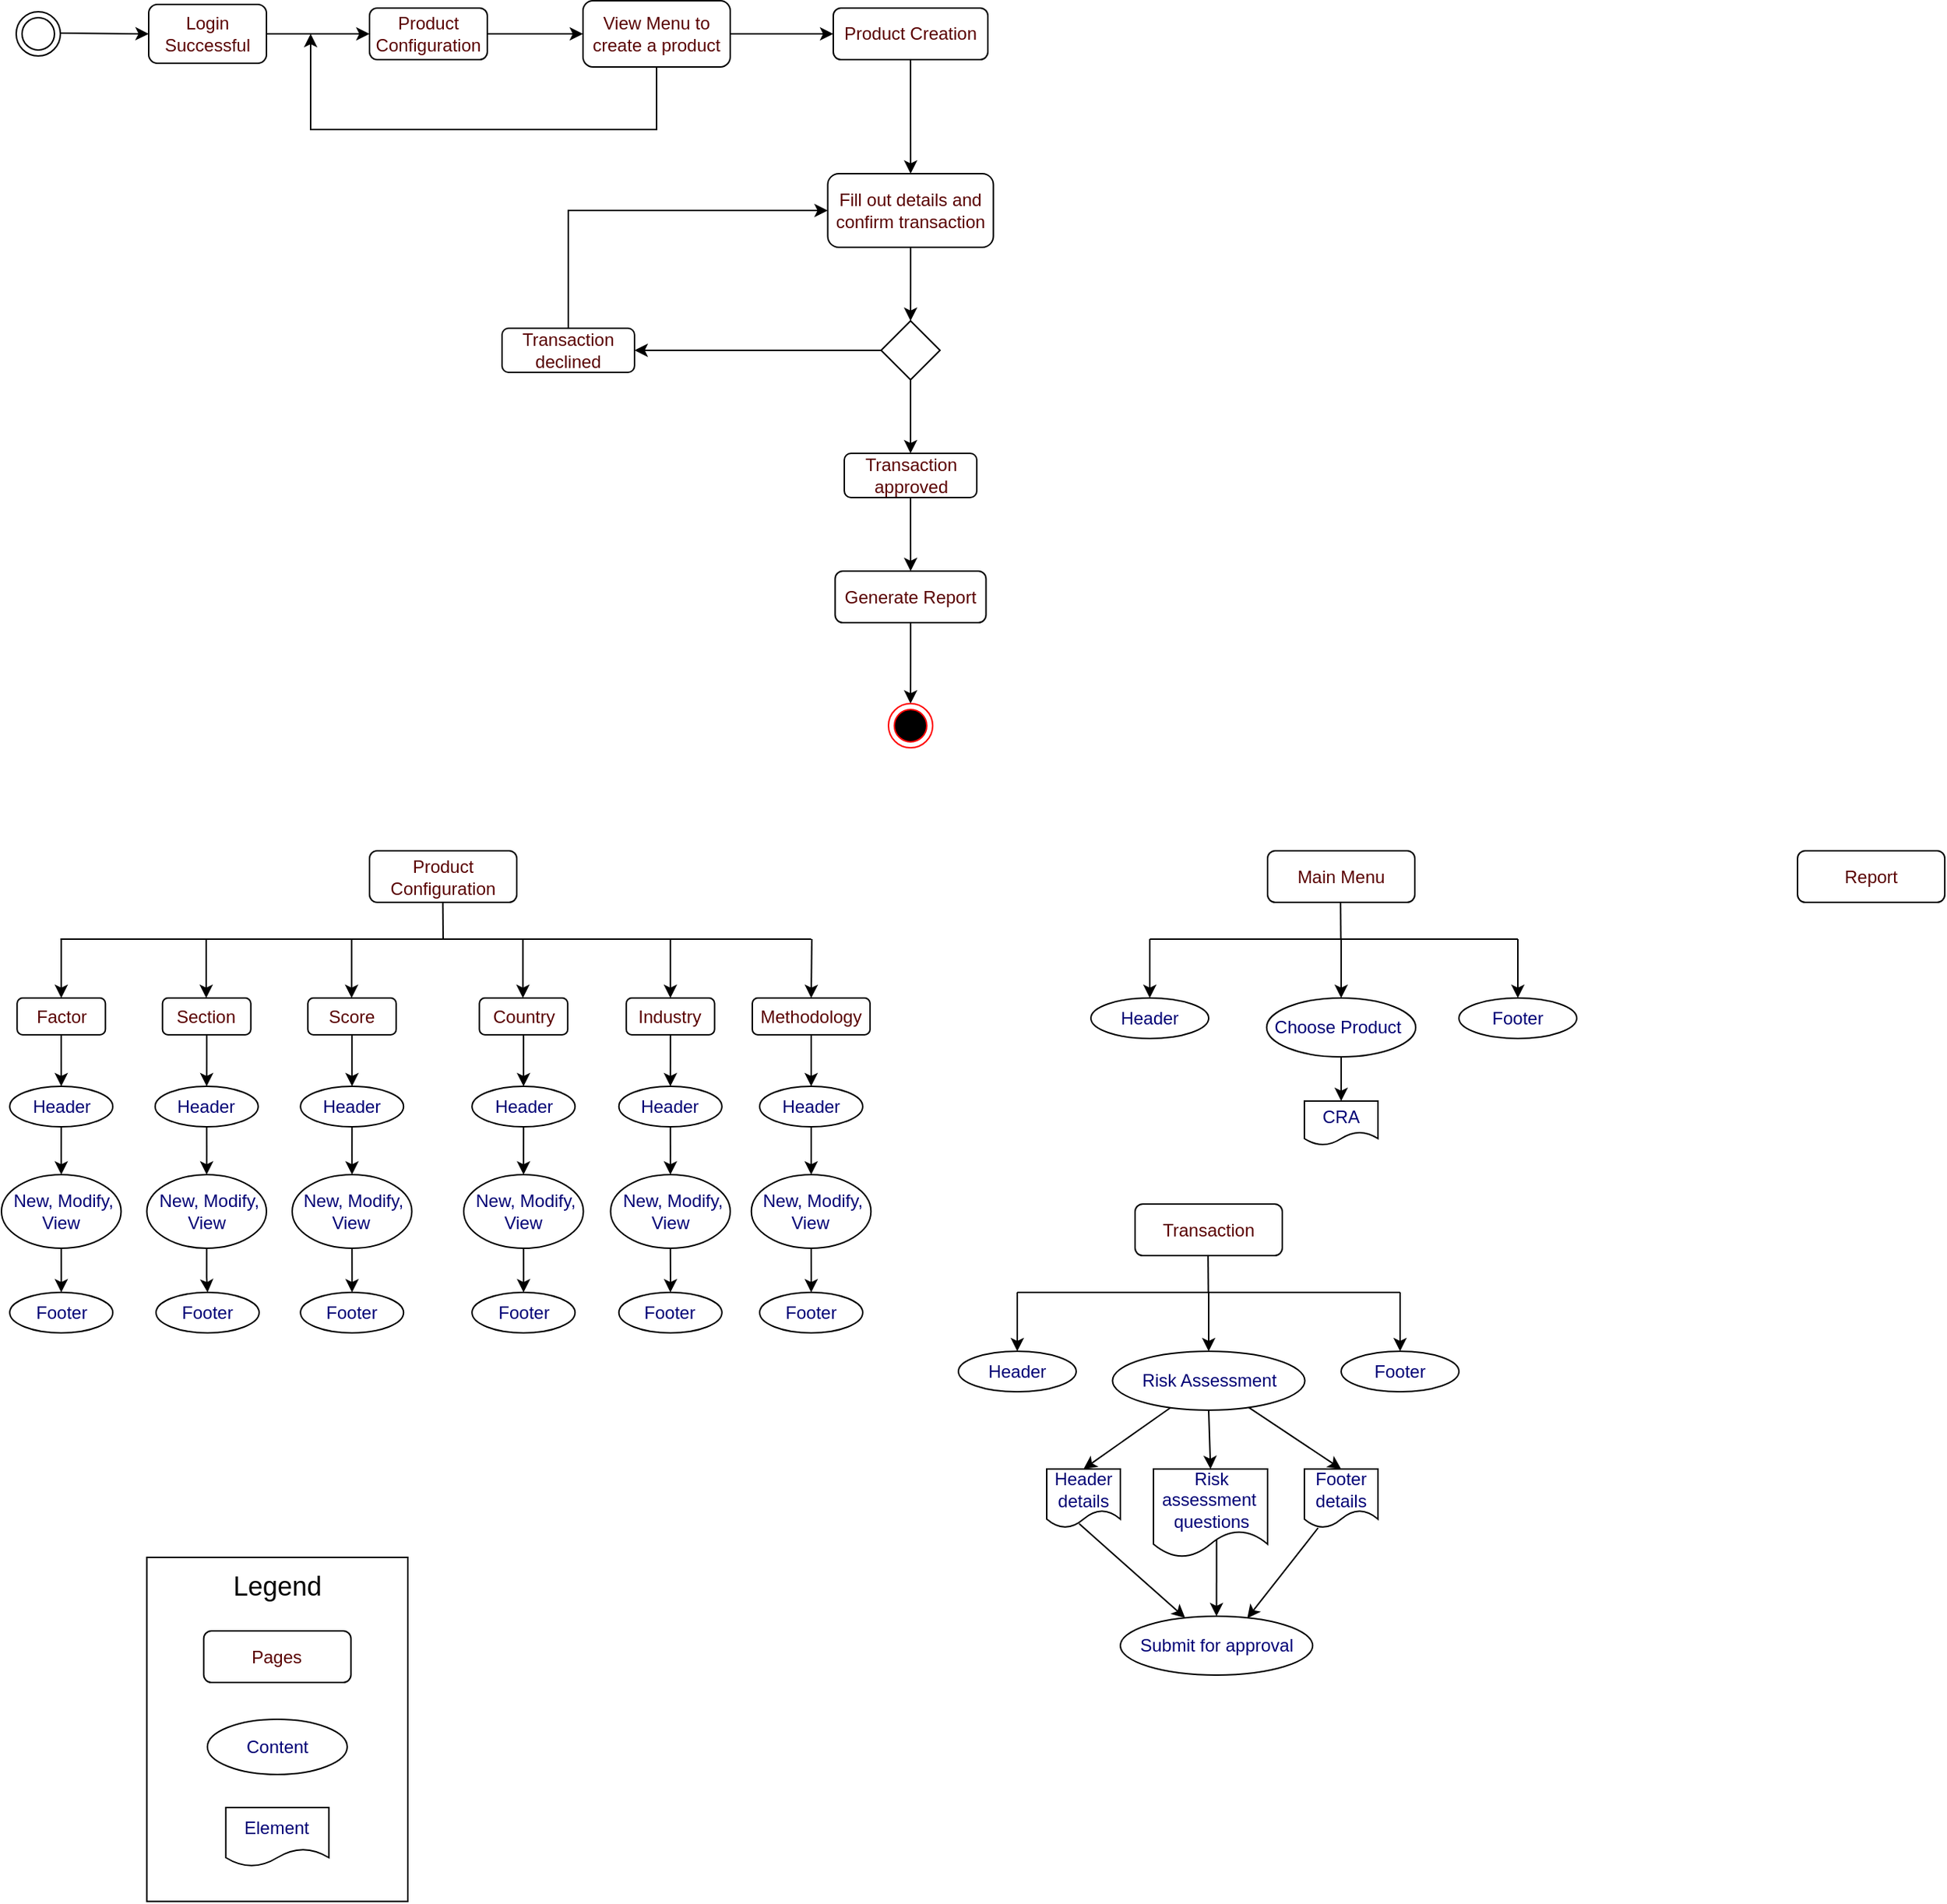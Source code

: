<mxfile version="15.5.1" type="github">
  <diagram id="kgpKYQtTHZ0yAKxKKP6v" name="Page-1">
    <mxGraphModel dx="1694" dy="877" grid="1" gridSize="10" guides="1" tooltips="1" connect="1" arrows="1" fold="1" page="1" pageScale="1" pageWidth="850" pageHeight="1100" math="0" shadow="0">
      <root>
        <mxCell id="0" />
        <mxCell id="1" parent="0" />
        <mxCell id="wNHDnmGiz50pbZIcv4VM-130" value="" style="whiteSpace=wrap;html=1;fontColor=#000075;strokeColor=#000000;" vertex="1" parent="1">
          <mxGeometry x="128.74" y="1130" width="177.26" height="233.75" as="geometry" />
        </mxCell>
        <mxCell id="wNHDnmGiz50pbZIcv4VM-3" value="" style="ellipse;shape=doubleEllipse;html=1;dashed=0;whitespace=wrap;aspect=fixed;" vertex="1" parent="1">
          <mxGeometry x="40" y="80" width="30" height="30" as="geometry" />
        </mxCell>
        <mxCell id="wNHDnmGiz50pbZIcv4VM-5" value="" style="endArrow=classic;html=1;rounded=0;" edge="1" parent="1">
          <mxGeometry width="50" height="50" relative="1" as="geometry">
            <mxPoint x="70" y="94.5" as="sourcePoint" />
            <mxPoint x="130" y="95" as="targetPoint" />
          </mxGeometry>
        </mxCell>
        <mxCell id="wNHDnmGiz50pbZIcv4VM-8" value="" style="edgeStyle=orthogonalEdgeStyle;rounded=0;orthogonalLoop=1;jettySize=auto;html=1;" edge="1" parent="1" source="wNHDnmGiz50pbZIcv4VM-6" target="wNHDnmGiz50pbZIcv4VM-7">
          <mxGeometry relative="1" as="geometry" />
        </mxCell>
        <mxCell id="wNHDnmGiz50pbZIcv4VM-6" value="&lt;font color=&quot;#590000&quot;&gt;Login Successful&lt;/font&gt;" style="rounded=1;whiteSpace=wrap;html=1;strokeColor=#000000;" vertex="1" parent="1">
          <mxGeometry x="130" y="75" width="80" height="40" as="geometry" />
        </mxCell>
        <mxCell id="wNHDnmGiz50pbZIcv4VM-10" value="" style="edgeStyle=orthogonalEdgeStyle;rounded=0;orthogonalLoop=1;jettySize=auto;html=1;" edge="1" parent="1" source="wNHDnmGiz50pbZIcv4VM-7" target="wNHDnmGiz50pbZIcv4VM-9">
          <mxGeometry relative="1" as="geometry" />
        </mxCell>
        <mxCell id="wNHDnmGiz50pbZIcv4VM-7" value="&lt;font color=&quot;#590000&quot;&gt;Product Configuration&lt;/font&gt;" style="whiteSpace=wrap;html=1;rounded=1;" vertex="1" parent="1">
          <mxGeometry x="280" y="77.5" width="80" height="35" as="geometry" />
        </mxCell>
        <mxCell id="wNHDnmGiz50pbZIcv4VM-11" style="edgeStyle=orthogonalEdgeStyle;rounded=0;orthogonalLoop=1;jettySize=auto;html=1;exitX=0.5;exitY=1;exitDx=0;exitDy=0;" edge="1" parent="1" source="wNHDnmGiz50pbZIcv4VM-9">
          <mxGeometry relative="1" as="geometry">
            <mxPoint x="240" y="95" as="targetPoint" />
            <Array as="points">
              <mxPoint x="475" y="160" />
              <mxPoint x="240" y="160" />
            </Array>
          </mxGeometry>
        </mxCell>
        <mxCell id="wNHDnmGiz50pbZIcv4VM-16" value="" style="edgeStyle=orthogonalEdgeStyle;rounded=0;orthogonalLoop=1;jettySize=auto;html=1;" edge="1" parent="1" source="wNHDnmGiz50pbZIcv4VM-9" target="wNHDnmGiz50pbZIcv4VM-15">
          <mxGeometry relative="1" as="geometry" />
        </mxCell>
        <mxCell id="wNHDnmGiz50pbZIcv4VM-9" value="&lt;font color=&quot;#590000&quot;&gt;View Menu to create a product&lt;/font&gt;" style="whiteSpace=wrap;html=1;rounded=1;" vertex="1" parent="1">
          <mxGeometry x="425" y="72.5" width="100" height="45" as="geometry" />
        </mxCell>
        <mxCell id="wNHDnmGiz50pbZIcv4VM-18" value="" style="edgeStyle=orthogonalEdgeStyle;rounded=0;orthogonalLoop=1;jettySize=auto;html=1;" edge="1" parent="1" source="wNHDnmGiz50pbZIcv4VM-15" target="wNHDnmGiz50pbZIcv4VM-17">
          <mxGeometry relative="1" as="geometry" />
        </mxCell>
        <mxCell id="wNHDnmGiz50pbZIcv4VM-15" value="&lt;font color=&quot;#590000&quot;&gt;Product Creation&lt;/font&gt;" style="whiteSpace=wrap;html=1;rounded=1;" vertex="1" parent="1">
          <mxGeometry x="595" y="77.5" width="105" height="35" as="geometry" />
        </mxCell>
        <mxCell id="wNHDnmGiz50pbZIcv4VM-20" style="edgeStyle=orthogonalEdgeStyle;rounded=0;orthogonalLoop=1;jettySize=auto;html=1;entryX=0.5;entryY=0;entryDx=0;entryDy=0;" edge="1" parent="1" source="wNHDnmGiz50pbZIcv4VM-17" target="wNHDnmGiz50pbZIcv4VM-19">
          <mxGeometry relative="1" as="geometry" />
        </mxCell>
        <mxCell id="wNHDnmGiz50pbZIcv4VM-17" value="&lt;font color=&quot;#590000&quot;&gt;Fill out details and confirm transaction&lt;/font&gt;" style="whiteSpace=wrap;html=1;rounded=1;" vertex="1" parent="1">
          <mxGeometry x="591.25" y="190" width="112.5" height="50" as="geometry" />
        </mxCell>
        <mxCell id="wNHDnmGiz50pbZIcv4VM-23" style="edgeStyle=orthogonalEdgeStyle;rounded=0;orthogonalLoop=1;jettySize=auto;html=1;entryX=1;entryY=0.5;entryDx=0;entryDy=0;" edge="1" parent="1" source="wNHDnmGiz50pbZIcv4VM-19" target="wNHDnmGiz50pbZIcv4VM-21">
          <mxGeometry relative="1" as="geometry" />
        </mxCell>
        <mxCell id="wNHDnmGiz50pbZIcv4VM-25" style="edgeStyle=orthogonalEdgeStyle;rounded=0;orthogonalLoop=1;jettySize=auto;html=1;entryX=0.5;entryY=0;entryDx=0;entryDy=0;" edge="1" parent="1" source="wNHDnmGiz50pbZIcv4VM-19" target="wNHDnmGiz50pbZIcv4VM-22">
          <mxGeometry relative="1" as="geometry" />
        </mxCell>
        <mxCell id="wNHDnmGiz50pbZIcv4VM-19" value="" style="rhombus;whiteSpace=wrap;html=1;" vertex="1" parent="1">
          <mxGeometry x="627.5" y="290" width="40" height="40" as="geometry" />
        </mxCell>
        <mxCell id="wNHDnmGiz50pbZIcv4VM-30" style="edgeStyle=orthogonalEdgeStyle;rounded=0;orthogonalLoop=1;jettySize=auto;html=1;entryX=0;entryY=0.5;entryDx=0;entryDy=0;fontColor=#590000;" edge="1" parent="1" source="wNHDnmGiz50pbZIcv4VM-21" target="wNHDnmGiz50pbZIcv4VM-17">
          <mxGeometry relative="1" as="geometry">
            <Array as="points">
              <mxPoint x="415" y="215" />
            </Array>
          </mxGeometry>
        </mxCell>
        <mxCell id="wNHDnmGiz50pbZIcv4VM-21" value="&lt;font color=&quot;#590000&quot;&gt;Transaction declined&lt;/font&gt;" style="whiteSpace=wrap;html=1;rounded=1;" vertex="1" parent="1">
          <mxGeometry x="370" y="295" width="90" height="30" as="geometry" />
        </mxCell>
        <mxCell id="wNHDnmGiz50pbZIcv4VM-27" value="" style="edgeStyle=orthogonalEdgeStyle;rounded=0;orthogonalLoop=1;jettySize=auto;html=1;" edge="1" parent="1" source="wNHDnmGiz50pbZIcv4VM-22" target="wNHDnmGiz50pbZIcv4VM-26">
          <mxGeometry relative="1" as="geometry" />
        </mxCell>
        <mxCell id="wNHDnmGiz50pbZIcv4VM-22" value="&lt;font color=&quot;#590000&quot;&gt;Transaction approved&lt;/font&gt;" style="whiteSpace=wrap;html=1;rounded=1;" vertex="1" parent="1">
          <mxGeometry x="602.5" y="380" width="90" height="30" as="geometry" />
        </mxCell>
        <mxCell id="wNHDnmGiz50pbZIcv4VM-29" style="edgeStyle=orthogonalEdgeStyle;rounded=0;orthogonalLoop=1;jettySize=auto;html=1;entryX=0.5;entryY=0;entryDx=0;entryDy=0;fontColor=#590000;" edge="1" parent="1" source="wNHDnmGiz50pbZIcv4VM-26" target="wNHDnmGiz50pbZIcv4VM-28">
          <mxGeometry relative="1" as="geometry" />
        </mxCell>
        <mxCell id="wNHDnmGiz50pbZIcv4VM-26" value="&lt;font color=&quot;#590000&quot;&gt;Generate Report&lt;/font&gt;" style="whiteSpace=wrap;html=1;rounded=1;" vertex="1" parent="1">
          <mxGeometry x="596.25" y="460" width="102.5" height="35" as="geometry" />
        </mxCell>
        <mxCell id="wNHDnmGiz50pbZIcv4VM-28" value="" style="ellipse;html=1;shape=endState;fillColor=#000000;strokeColor=#ff0000;fontColor=#590000;" vertex="1" parent="1">
          <mxGeometry x="632.5" y="550" width="30" height="30" as="geometry" />
        </mxCell>
        <mxCell id="wNHDnmGiz50pbZIcv4VM-31" value="&lt;font color=&quot;#590000&quot;&gt;Product Configuration&lt;/font&gt;" style="whiteSpace=wrap;html=1;rounded=1;" vertex="1" parent="1">
          <mxGeometry x="280" y="650" width="100" height="35" as="geometry" />
        </mxCell>
        <mxCell id="wNHDnmGiz50pbZIcv4VM-33" value="" style="endArrow=none;html=1;rounded=0;fontColor=#590000;" edge="1" parent="1">
          <mxGeometry width="50" height="50" relative="1" as="geometry">
            <mxPoint x="70" y="710" as="sourcePoint" />
            <mxPoint x="580" y="710" as="targetPoint" />
          </mxGeometry>
        </mxCell>
        <mxCell id="wNHDnmGiz50pbZIcv4VM-35" value="" style="endArrow=none;html=1;rounded=0;fontColor=#590000;" edge="1" parent="1">
          <mxGeometry width="50" height="50" relative="1" as="geometry">
            <mxPoint x="330" y="710" as="sourcePoint" />
            <mxPoint x="329.8" y="685" as="targetPoint" />
          </mxGeometry>
        </mxCell>
        <mxCell id="wNHDnmGiz50pbZIcv4VM-36" value="" style="endArrow=classic;html=1;rounded=0;fontColor=#590000;" edge="1" parent="1">
          <mxGeometry width="50" height="50" relative="1" as="geometry">
            <mxPoint x="70.62" y="710" as="sourcePoint" />
            <mxPoint x="70.62" y="750" as="targetPoint" />
          </mxGeometry>
        </mxCell>
        <mxCell id="wNHDnmGiz50pbZIcv4VM-49" value="" style="edgeStyle=orthogonalEdgeStyle;rounded=0;orthogonalLoop=1;jettySize=auto;html=1;fontColor=#590000;" edge="1" parent="1" source="wNHDnmGiz50pbZIcv4VM-37" target="wNHDnmGiz50pbZIcv4VM-48">
          <mxGeometry relative="1" as="geometry" />
        </mxCell>
        <mxCell id="wNHDnmGiz50pbZIcv4VM-37" value="&lt;font color=&quot;#590000&quot;&gt;Factor&lt;/font&gt;" style="whiteSpace=wrap;html=1;rounded=1;" vertex="1" parent="1">
          <mxGeometry x="40.62" y="750" width="60" height="25" as="geometry" />
        </mxCell>
        <mxCell id="wNHDnmGiz50pbZIcv4VM-83" style="edgeStyle=orthogonalEdgeStyle;rounded=0;orthogonalLoop=1;jettySize=auto;html=1;fontColor=#000075;" edge="1" parent="1" source="wNHDnmGiz50pbZIcv4VM-38" target="wNHDnmGiz50pbZIcv4VM-59">
          <mxGeometry relative="1" as="geometry" />
        </mxCell>
        <mxCell id="wNHDnmGiz50pbZIcv4VM-38" value="&lt;font color=&quot;#590000&quot;&gt;Section&lt;/font&gt;" style="whiteSpace=wrap;html=1;rounded=1;" vertex="1" parent="1">
          <mxGeometry x="139.37" y="750" width="60" height="25" as="geometry" />
        </mxCell>
        <mxCell id="wNHDnmGiz50pbZIcv4VM-84" style="edgeStyle=orthogonalEdgeStyle;rounded=0;orthogonalLoop=1;jettySize=auto;html=1;fontColor=#000075;" edge="1" parent="1" source="wNHDnmGiz50pbZIcv4VM-39" target="wNHDnmGiz50pbZIcv4VM-64">
          <mxGeometry relative="1" as="geometry" />
        </mxCell>
        <mxCell id="wNHDnmGiz50pbZIcv4VM-39" value="&lt;font color=&quot;#590000&quot;&gt;Score&lt;/font&gt;" style="whiteSpace=wrap;html=1;rounded=1;" vertex="1" parent="1">
          <mxGeometry x="238.12" y="750" width="60" height="25" as="geometry" />
        </mxCell>
        <mxCell id="wNHDnmGiz50pbZIcv4VM-85" style="edgeStyle=orthogonalEdgeStyle;rounded=0;orthogonalLoop=1;jettySize=auto;html=1;entryX=0.5;entryY=0;entryDx=0;entryDy=0;fontColor=#000075;" edge="1" parent="1" source="wNHDnmGiz50pbZIcv4VM-40" target="wNHDnmGiz50pbZIcv4VM-69">
          <mxGeometry relative="1" as="geometry" />
        </mxCell>
        <mxCell id="wNHDnmGiz50pbZIcv4VM-40" value="&lt;font color=&quot;#590000&quot;&gt;Country&lt;/font&gt;" style="whiteSpace=wrap;html=1;rounded=1;" vertex="1" parent="1">
          <mxGeometry x="354.63" y="750" width="60" height="25" as="geometry" />
        </mxCell>
        <mxCell id="wNHDnmGiz50pbZIcv4VM-86" style="edgeStyle=orthogonalEdgeStyle;rounded=0;orthogonalLoop=1;jettySize=auto;html=1;fontColor=#000075;" edge="1" parent="1" source="wNHDnmGiz50pbZIcv4VM-41" target="wNHDnmGiz50pbZIcv4VM-74">
          <mxGeometry relative="1" as="geometry" />
        </mxCell>
        <mxCell id="wNHDnmGiz50pbZIcv4VM-41" value="&lt;font color=&quot;#590000&quot;&gt;Industry&lt;/font&gt;" style="whiteSpace=wrap;html=1;rounded=1;" vertex="1" parent="1">
          <mxGeometry x="454.37" y="750" width="60" height="25" as="geometry" />
        </mxCell>
        <mxCell id="wNHDnmGiz50pbZIcv4VM-87" style="edgeStyle=orthogonalEdgeStyle;rounded=0;orthogonalLoop=1;jettySize=auto;html=1;entryX=0.5;entryY=0;entryDx=0;entryDy=0;fontColor=#000075;" edge="1" parent="1" source="wNHDnmGiz50pbZIcv4VM-42" target="wNHDnmGiz50pbZIcv4VM-79">
          <mxGeometry relative="1" as="geometry" />
        </mxCell>
        <mxCell id="wNHDnmGiz50pbZIcv4VM-42" value="&lt;font color=&quot;#590000&quot;&gt;Methodology&lt;/font&gt;" style="whiteSpace=wrap;html=1;rounded=1;" vertex="1" parent="1">
          <mxGeometry x="540" y="750" width="80" height="25" as="geometry" />
        </mxCell>
        <mxCell id="wNHDnmGiz50pbZIcv4VM-43" value="" style="endArrow=classic;html=1;rounded=0;fontColor=#590000;" edge="1" parent="1">
          <mxGeometry width="50" height="50" relative="1" as="geometry">
            <mxPoint x="169.08" y="710" as="sourcePoint" />
            <mxPoint x="169.08" y="750" as="targetPoint" />
          </mxGeometry>
        </mxCell>
        <mxCell id="wNHDnmGiz50pbZIcv4VM-44" value="" style="endArrow=classic;html=1;rounded=0;fontColor=#590000;" edge="1" parent="1">
          <mxGeometry width="50" height="50" relative="1" as="geometry">
            <mxPoint x="267.83" y="710" as="sourcePoint" />
            <mxPoint x="267.83" y="750" as="targetPoint" />
          </mxGeometry>
        </mxCell>
        <mxCell id="wNHDnmGiz50pbZIcv4VM-45" value="" style="endArrow=classic;html=1;rounded=0;fontColor=#590000;" edge="1" parent="1">
          <mxGeometry width="50" height="50" relative="1" as="geometry">
            <mxPoint x="384.2" y="710" as="sourcePoint" />
            <mxPoint x="384.2" y="750" as="targetPoint" />
          </mxGeometry>
        </mxCell>
        <mxCell id="wNHDnmGiz50pbZIcv4VM-46" value="" style="endArrow=classic;html=1;rounded=0;fontColor=#590000;" edge="1" parent="1">
          <mxGeometry width="50" height="50" relative="1" as="geometry">
            <mxPoint x="484.37" y="710" as="sourcePoint" />
            <mxPoint x="484.37" y="750" as="targetPoint" />
          </mxGeometry>
        </mxCell>
        <mxCell id="wNHDnmGiz50pbZIcv4VM-47" value="" style="endArrow=classic;html=1;rounded=0;fontColor=#590000;" edge="1" parent="1">
          <mxGeometry width="50" height="50" relative="1" as="geometry">
            <mxPoint x="580.41" y="710" as="sourcePoint" />
            <mxPoint x="580" y="750" as="targetPoint" />
          </mxGeometry>
        </mxCell>
        <mxCell id="wNHDnmGiz50pbZIcv4VM-56" style="edgeStyle=orthogonalEdgeStyle;rounded=0;orthogonalLoop=1;jettySize=auto;html=1;entryX=0.5;entryY=0;entryDx=0;entryDy=0;fontColor=#590000;" edge="1" parent="1" source="wNHDnmGiz50pbZIcv4VM-48" target="wNHDnmGiz50pbZIcv4VM-54">
          <mxGeometry relative="1" as="geometry" />
        </mxCell>
        <mxCell id="wNHDnmGiz50pbZIcv4VM-48" value="&lt;font color=&quot;#000075&quot;&gt;Header&lt;/font&gt;" style="ellipse;whiteSpace=wrap;html=1;rounded=1;" vertex="1" parent="1">
          <mxGeometry x="35.62" y="810" width="70" height="27.5" as="geometry" />
        </mxCell>
        <mxCell id="wNHDnmGiz50pbZIcv4VM-57" style="edgeStyle=orthogonalEdgeStyle;rounded=0;orthogonalLoop=1;jettySize=auto;html=1;fontColor=#590000;" edge="1" parent="1" source="wNHDnmGiz50pbZIcv4VM-54" target="wNHDnmGiz50pbZIcv4VM-55">
          <mxGeometry relative="1" as="geometry" />
        </mxCell>
        <mxCell id="wNHDnmGiz50pbZIcv4VM-54" value="&lt;font color=&quot;#000075&quot;&gt;&amp;nbsp;New, Modify, View&lt;/font&gt;" style="ellipse;whiteSpace=wrap;html=1;rounded=1;" vertex="1" parent="1">
          <mxGeometry x="30.0" y="870" width="81.25" height="50" as="geometry" />
        </mxCell>
        <mxCell id="wNHDnmGiz50pbZIcv4VM-55" value="&lt;font color=&quot;#000075&quot;&gt;Footer&lt;/font&gt;" style="ellipse;whiteSpace=wrap;html=1;rounded=1;" vertex="1" parent="1">
          <mxGeometry x="35.62" y="950" width="70" height="27.5" as="geometry" />
        </mxCell>
        <mxCell id="wNHDnmGiz50pbZIcv4VM-58" style="edgeStyle=orthogonalEdgeStyle;rounded=0;orthogonalLoop=1;jettySize=auto;html=1;entryX=0.5;entryY=0;entryDx=0;entryDy=0;fontColor=#590000;" edge="1" parent="1" source="wNHDnmGiz50pbZIcv4VM-59" target="wNHDnmGiz50pbZIcv4VM-61">
          <mxGeometry relative="1" as="geometry" />
        </mxCell>
        <mxCell id="wNHDnmGiz50pbZIcv4VM-59" value="&lt;font color=&quot;#000075&quot;&gt;Header&lt;/font&gt;" style="ellipse;whiteSpace=wrap;html=1;rounded=1;" vertex="1" parent="1">
          <mxGeometry x="134.37" y="810" width="70" height="27.5" as="geometry" />
        </mxCell>
        <mxCell id="wNHDnmGiz50pbZIcv4VM-60" style="edgeStyle=orthogonalEdgeStyle;rounded=0;orthogonalLoop=1;jettySize=auto;html=1;fontColor=#590000;" edge="1" parent="1" source="wNHDnmGiz50pbZIcv4VM-61" target="wNHDnmGiz50pbZIcv4VM-62">
          <mxGeometry relative="1" as="geometry" />
        </mxCell>
        <mxCell id="wNHDnmGiz50pbZIcv4VM-61" value="&lt;font color=&quot;#000075&quot;&gt;&amp;nbsp;New, Modify, View&lt;/font&gt;" style="ellipse;whiteSpace=wrap;html=1;rounded=1;" vertex="1" parent="1">
          <mxGeometry x="128.74" y="870" width="81.25" height="50" as="geometry" />
        </mxCell>
        <mxCell id="wNHDnmGiz50pbZIcv4VM-62" value="&lt;font color=&quot;#000075&quot;&gt;Footer&lt;/font&gt;" style="ellipse;whiteSpace=wrap;html=1;rounded=1;" vertex="1" parent="1">
          <mxGeometry x="135" y="950" width="70" height="27.5" as="geometry" />
        </mxCell>
        <mxCell id="wNHDnmGiz50pbZIcv4VM-63" style="edgeStyle=orthogonalEdgeStyle;rounded=0;orthogonalLoop=1;jettySize=auto;html=1;entryX=0.5;entryY=0;entryDx=0;entryDy=0;fontColor=#590000;" edge="1" parent="1" source="wNHDnmGiz50pbZIcv4VM-64" target="wNHDnmGiz50pbZIcv4VM-66">
          <mxGeometry relative="1" as="geometry" />
        </mxCell>
        <mxCell id="wNHDnmGiz50pbZIcv4VM-64" value="&lt;font color=&quot;#000075&quot;&gt;Header&lt;/font&gt;" style="ellipse;whiteSpace=wrap;html=1;rounded=1;" vertex="1" parent="1">
          <mxGeometry x="233.12" y="810" width="70" height="27.5" as="geometry" />
        </mxCell>
        <mxCell id="wNHDnmGiz50pbZIcv4VM-65" style="edgeStyle=orthogonalEdgeStyle;rounded=0;orthogonalLoop=1;jettySize=auto;html=1;fontColor=#590000;" edge="1" parent="1" source="wNHDnmGiz50pbZIcv4VM-66" target="wNHDnmGiz50pbZIcv4VM-67">
          <mxGeometry relative="1" as="geometry" />
        </mxCell>
        <mxCell id="wNHDnmGiz50pbZIcv4VM-66" value="&lt;font color=&quot;#000075&quot;&gt;&amp;nbsp;New, Modify, View&lt;/font&gt;" style="ellipse;whiteSpace=wrap;html=1;rounded=1;" vertex="1" parent="1">
          <mxGeometry x="227.49" y="870" width="81.25" height="50" as="geometry" />
        </mxCell>
        <mxCell id="wNHDnmGiz50pbZIcv4VM-67" value="&lt;font color=&quot;#000075&quot;&gt;Footer&lt;/font&gt;" style="ellipse;whiteSpace=wrap;html=1;rounded=1;" vertex="1" parent="1">
          <mxGeometry x="233.12" y="950" width="70" height="27.5" as="geometry" />
        </mxCell>
        <mxCell id="wNHDnmGiz50pbZIcv4VM-68" style="edgeStyle=orthogonalEdgeStyle;rounded=0;orthogonalLoop=1;jettySize=auto;html=1;entryX=0.5;entryY=0;entryDx=0;entryDy=0;fontColor=#590000;" edge="1" parent="1" source="wNHDnmGiz50pbZIcv4VM-69" target="wNHDnmGiz50pbZIcv4VM-71">
          <mxGeometry relative="1" as="geometry" />
        </mxCell>
        <mxCell id="wNHDnmGiz50pbZIcv4VM-69" value="&lt;font color=&quot;#000075&quot;&gt;Header&lt;/font&gt;" style="ellipse;whiteSpace=wrap;html=1;rounded=1;" vertex="1" parent="1">
          <mxGeometry x="349.62" y="810" width="70" height="27.5" as="geometry" />
        </mxCell>
        <mxCell id="wNHDnmGiz50pbZIcv4VM-70" style="edgeStyle=orthogonalEdgeStyle;rounded=0;orthogonalLoop=1;jettySize=auto;html=1;fontColor=#590000;" edge="1" parent="1" source="wNHDnmGiz50pbZIcv4VM-71" target="wNHDnmGiz50pbZIcv4VM-72">
          <mxGeometry relative="1" as="geometry" />
        </mxCell>
        <mxCell id="wNHDnmGiz50pbZIcv4VM-71" value="&lt;font color=&quot;#000075&quot;&gt;&amp;nbsp;New, Modify, View&lt;/font&gt;" style="ellipse;whiteSpace=wrap;html=1;rounded=1;" vertex="1" parent="1">
          <mxGeometry x="344" y="870" width="81.25" height="50" as="geometry" />
        </mxCell>
        <mxCell id="wNHDnmGiz50pbZIcv4VM-72" value="&lt;font color=&quot;#000075&quot;&gt;Footer&lt;/font&gt;" style="ellipse;whiteSpace=wrap;html=1;rounded=1;" vertex="1" parent="1">
          <mxGeometry x="349.62" y="950" width="70" height="27.5" as="geometry" />
        </mxCell>
        <mxCell id="wNHDnmGiz50pbZIcv4VM-73" style="edgeStyle=orthogonalEdgeStyle;rounded=0;orthogonalLoop=1;jettySize=auto;html=1;entryX=0.5;entryY=0;entryDx=0;entryDy=0;fontColor=#590000;" edge="1" parent="1" source="wNHDnmGiz50pbZIcv4VM-74" target="wNHDnmGiz50pbZIcv4VM-76">
          <mxGeometry relative="1" as="geometry" />
        </mxCell>
        <mxCell id="wNHDnmGiz50pbZIcv4VM-74" value="&lt;font color=&quot;#000075&quot;&gt;Header&lt;/font&gt;" style="ellipse;whiteSpace=wrap;html=1;rounded=1;" vertex="1" parent="1">
          <mxGeometry x="449.37" y="810" width="70" height="27.5" as="geometry" />
        </mxCell>
        <mxCell id="wNHDnmGiz50pbZIcv4VM-75" style="edgeStyle=orthogonalEdgeStyle;rounded=0;orthogonalLoop=1;jettySize=auto;html=1;fontColor=#590000;" edge="1" parent="1" source="wNHDnmGiz50pbZIcv4VM-76" target="wNHDnmGiz50pbZIcv4VM-77">
          <mxGeometry relative="1" as="geometry" />
        </mxCell>
        <mxCell id="wNHDnmGiz50pbZIcv4VM-76" value="&lt;font color=&quot;#000075&quot;&gt;&amp;nbsp;New, Modify, View&lt;/font&gt;" style="ellipse;whiteSpace=wrap;html=1;rounded=1;" vertex="1" parent="1">
          <mxGeometry x="443.75" y="870" width="81.25" height="50" as="geometry" />
        </mxCell>
        <mxCell id="wNHDnmGiz50pbZIcv4VM-77" value="&lt;font color=&quot;#000075&quot;&gt;Footer&lt;/font&gt;" style="ellipse;whiteSpace=wrap;html=1;rounded=1;" vertex="1" parent="1">
          <mxGeometry x="449.37" y="950" width="70" height="27.5" as="geometry" />
        </mxCell>
        <mxCell id="wNHDnmGiz50pbZIcv4VM-78" style="edgeStyle=orthogonalEdgeStyle;rounded=0;orthogonalLoop=1;jettySize=auto;html=1;entryX=0.5;entryY=0;entryDx=0;entryDy=0;fontColor=#590000;" edge="1" parent="1" source="wNHDnmGiz50pbZIcv4VM-79" target="wNHDnmGiz50pbZIcv4VM-81">
          <mxGeometry relative="1" as="geometry" />
        </mxCell>
        <mxCell id="wNHDnmGiz50pbZIcv4VM-79" value="&lt;font color=&quot;#000075&quot;&gt;Header&lt;/font&gt;" style="ellipse;whiteSpace=wrap;html=1;rounded=1;" vertex="1" parent="1">
          <mxGeometry x="545" y="810" width="70" height="27.5" as="geometry" />
        </mxCell>
        <mxCell id="wNHDnmGiz50pbZIcv4VM-80" style="edgeStyle=orthogonalEdgeStyle;rounded=0;orthogonalLoop=1;jettySize=auto;html=1;fontColor=#590000;" edge="1" parent="1" source="wNHDnmGiz50pbZIcv4VM-81" target="wNHDnmGiz50pbZIcv4VM-82">
          <mxGeometry relative="1" as="geometry" />
        </mxCell>
        <mxCell id="wNHDnmGiz50pbZIcv4VM-81" value="&lt;font color=&quot;#000075&quot;&gt;&amp;nbsp;New, Modify, View&lt;/font&gt;" style="ellipse;whiteSpace=wrap;html=1;rounded=1;" vertex="1" parent="1">
          <mxGeometry x="539.37" y="870" width="81.25" height="50" as="geometry" />
        </mxCell>
        <mxCell id="wNHDnmGiz50pbZIcv4VM-82" value="&lt;font color=&quot;#000075&quot;&gt;Footer&lt;/font&gt;" style="ellipse;whiteSpace=wrap;html=1;rounded=1;" vertex="1" parent="1">
          <mxGeometry x="545" y="950" width="70" height="27.5" as="geometry" />
        </mxCell>
        <mxCell id="wNHDnmGiz50pbZIcv4VM-90" value="&lt;font color=&quot;#590000&quot;&gt;Main Menu&lt;/font&gt;" style="whiteSpace=wrap;html=1;rounded=1;" vertex="1" parent="1">
          <mxGeometry x="890" y="650" width="100" height="35" as="geometry" />
        </mxCell>
        <mxCell id="wNHDnmGiz50pbZIcv4VM-91" value="" style="endArrow=none;html=1;rounded=0;fontColor=#590000;" edge="1" parent="1">
          <mxGeometry width="50" height="50" relative="1" as="geometry">
            <mxPoint x="939.78" y="710" as="sourcePoint" />
            <mxPoint x="939.58" y="685" as="targetPoint" />
          </mxGeometry>
        </mxCell>
        <mxCell id="wNHDnmGiz50pbZIcv4VM-92" value="" style="endArrow=none;html=1;rounded=0;fontColor=#590000;" edge="1" parent="1">
          <mxGeometry width="50" height="50" relative="1" as="geometry">
            <mxPoint x="810" y="710" as="sourcePoint" />
            <mxPoint x="1060.01" y="710" as="targetPoint" />
          </mxGeometry>
        </mxCell>
        <mxCell id="wNHDnmGiz50pbZIcv4VM-93" value="" style="endArrow=classic;html=1;rounded=0;fontColor=#590000;" edge="1" parent="1">
          <mxGeometry width="50" height="50" relative="1" as="geometry">
            <mxPoint x="810.0" y="710" as="sourcePoint" />
            <mxPoint x="810.0" y="750" as="targetPoint" />
          </mxGeometry>
        </mxCell>
        <mxCell id="wNHDnmGiz50pbZIcv4VM-94" value="&lt;font color=&quot;#000075&quot;&gt;Header&lt;/font&gt;" style="ellipse;whiteSpace=wrap;html=1;rounded=1;" vertex="1" parent="1">
          <mxGeometry x="770" y="750" width="80" height="27.5" as="geometry" />
        </mxCell>
        <mxCell id="wNHDnmGiz50pbZIcv4VM-95" value="" style="endArrow=classic;html=1;rounded=0;fontColor=#590000;" edge="1" parent="1">
          <mxGeometry width="50" height="50" relative="1" as="geometry">
            <mxPoint x="940.0" y="710" as="sourcePoint" />
            <mxPoint x="940.0" y="750" as="targetPoint" />
          </mxGeometry>
        </mxCell>
        <mxCell id="wNHDnmGiz50pbZIcv4VM-100" value="" style="edgeStyle=orthogonalEdgeStyle;rounded=0;orthogonalLoop=1;jettySize=auto;html=1;fontColor=#000075;" edge="1" parent="1" source="wNHDnmGiz50pbZIcv4VM-96" target="wNHDnmGiz50pbZIcv4VM-99">
          <mxGeometry relative="1" as="geometry" />
        </mxCell>
        <mxCell id="wNHDnmGiz50pbZIcv4VM-96" value="&lt;font color=&quot;#000075&quot;&gt;Choose Product&amp;nbsp;&lt;/font&gt;" style="ellipse;whiteSpace=wrap;html=1;rounded=1;" vertex="1" parent="1">
          <mxGeometry x="889.38" y="750" width="101.24" height="40" as="geometry" />
        </mxCell>
        <mxCell id="wNHDnmGiz50pbZIcv4VM-97" value="&lt;font color=&quot;#000075&quot;&gt;Footer&lt;/font&gt;" style="ellipse;whiteSpace=wrap;html=1;rounded=1;" vertex="1" parent="1">
          <mxGeometry x="1020" y="750" width="80" height="27.5" as="geometry" />
        </mxCell>
        <mxCell id="wNHDnmGiz50pbZIcv4VM-98" value="" style="endArrow=classic;html=1;rounded=0;fontColor=#590000;" edge="1" parent="1">
          <mxGeometry width="50" height="50" relative="1" as="geometry">
            <mxPoint x="1060.0" y="710" as="sourcePoint" />
            <mxPoint x="1060.0" y="750" as="targetPoint" />
          </mxGeometry>
        </mxCell>
        <mxCell id="wNHDnmGiz50pbZIcv4VM-99" value="&lt;font color=&quot;#000075&quot;&gt;CRA&lt;/font&gt;" style="shape=document;whiteSpace=wrap;html=1;boundedLbl=1;rounded=1;" vertex="1" parent="1">
          <mxGeometry x="915" y="820" width="50" height="30" as="geometry" />
        </mxCell>
        <mxCell id="wNHDnmGiz50pbZIcv4VM-102" value="&lt;font color=&quot;#590000&quot;&gt;Transaction&lt;/font&gt;" style="whiteSpace=wrap;html=1;rounded=1;" vertex="1" parent="1">
          <mxGeometry x="800" y="890" width="100" height="35" as="geometry" />
        </mxCell>
        <mxCell id="wNHDnmGiz50pbZIcv4VM-103" value="" style="endArrow=none;html=1;rounded=0;fontColor=#590000;" edge="1" parent="1">
          <mxGeometry width="50" height="50" relative="1" as="geometry">
            <mxPoint x="849.78" y="950" as="sourcePoint" />
            <mxPoint x="849.58" y="925" as="targetPoint" />
          </mxGeometry>
        </mxCell>
        <mxCell id="wNHDnmGiz50pbZIcv4VM-104" value="" style="endArrow=none;html=1;rounded=0;fontColor=#590000;" edge="1" parent="1">
          <mxGeometry width="50" height="50" relative="1" as="geometry">
            <mxPoint x="720" y="950" as="sourcePoint" />
            <mxPoint x="980" y="950" as="targetPoint" />
          </mxGeometry>
        </mxCell>
        <mxCell id="wNHDnmGiz50pbZIcv4VM-105" value="" style="endArrow=classic;html=1;rounded=0;fontColor=#590000;" edge="1" parent="1">
          <mxGeometry width="50" height="50" relative="1" as="geometry">
            <mxPoint x="720" y="950" as="sourcePoint" />
            <mxPoint x="720" y="990" as="targetPoint" />
          </mxGeometry>
        </mxCell>
        <mxCell id="wNHDnmGiz50pbZIcv4VM-106" value="&lt;font color=&quot;#000075&quot;&gt;Header&lt;/font&gt;" style="ellipse;whiteSpace=wrap;html=1;rounded=1;" vertex="1" parent="1">
          <mxGeometry x="680" y="990" width="80" height="27.5" as="geometry" />
        </mxCell>
        <mxCell id="wNHDnmGiz50pbZIcv4VM-107" value="" style="endArrow=classic;html=1;rounded=0;fontColor=#590000;" edge="1" parent="1">
          <mxGeometry width="50" height="50" relative="1" as="geometry">
            <mxPoint x="850.0" y="950" as="sourcePoint" />
            <mxPoint x="850.0" y="990" as="targetPoint" />
          </mxGeometry>
        </mxCell>
        <mxCell id="wNHDnmGiz50pbZIcv4VM-108" value="" style="rounded=0;orthogonalLoop=1;jettySize=auto;html=1;fontColor=#000075;entryX=0.5;entryY=0;entryDx=0;entryDy=0;" edge="1" parent="1" source="wNHDnmGiz50pbZIcv4VM-109" target="wNHDnmGiz50pbZIcv4VM-112">
          <mxGeometry relative="1" as="geometry" />
        </mxCell>
        <mxCell id="wNHDnmGiz50pbZIcv4VM-116" style="edgeStyle=none;rounded=0;orthogonalLoop=1;jettySize=auto;html=1;exitX=0.5;exitY=1;exitDx=0;exitDy=0;entryX=0.5;entryY=0;entryDx=0;entryDy=0;fontColor=#000075;" edge="1" parent="1" source="wNHDnmGiz50pbZIcv4VM-109" target="wNHDnmGiz50pbZIcv4VM-114">
          <mxGeometry relative="1" as="geometry" />
        </mxCell>
        <mxCell id="wNHDnmGiz50pbZIcv4VM-117" style="edgeStyle=none;rounded=0;orthogonalLoop=1;jettySize=auto;html=1;entryX=0.5;entryY=0;entryDx=0;entryDy=0;fontColor=#000075;" edge="1" parent="1" source="wNHDnmGiz50pbZIcv4VM-109" target="wNHDnmGiz50pbZIcv4VM-118">
          <mxGeometry relative="1" as="geometry">
            <mxPoint x="915" y="1070" as="targetPoint" />
          </mxGeometry>
        </mxCell>
        <mxCell id="wNHDnmGiz50pbZIcv4VM-109" value="&lt;font color=&quot;#000075&quot;&gt;Risk Assessment&lt;br&gt;&lt;/font&gt;" style="ellipse;whiteSpace=wrap;html=1;rounded=1;" vertex="1" parent="1">
          <mxGeometry x="784.69" y="990" width="130.62" height="40" as="geometry" />
        </mxCell>
        <mxCell id="wNHDnmGiz50pbZIcv4VM-110" value="&lt;font color=&quot;#000075&quot;&gt;Footer&lt;/font&gt;" style="ellipse;whiteSpace=wrap;html=1;rounded=1;" vertex="1" parent="1">
          <mxGeometry x="940" y="990" width="80" height="27.5" as="geometry" />
        </mxCell>
        <mxCell id="wNHDnmGiz50pbZIcv4VM-111" value="" style="endArrow=classic;html=1;rounded=0;fontColor=#590000;" edge="1" parent="1">
          <mxGeometry width="50" height="50" relative="1" as="geometry">
            <mxPoint x="980.0" y="950" as="sourcePoint" />
            <mxPoint x="980.0" y="990" as="targetPoint" />
          </mxGeometry>
        </mxCell>
        <mxCell id="wNHDnmGiz50pbZIcv4VM-120" style="edgeStyle=none;rounded=0;orthogonalLoop=1;jettySize=auto;html=1;fontColor=#000075;exitX=0.44;exitY=0.929;exitDx=0;exitDy=0;exitPerimeter=0;" edge="1" parent="1" source="wNHDnmGiz50pbZIcv4VM-112" target="wNHDnmGiz50pbZIcv4VM-119">
          <mxGeometry relative="1" as="geometry" />
        </mxCell>
        <mxCell id="wNHDnmGiz50pbZIcv4VM-112" value="&lt;font color=&quot;#000075&quot;&gt;Header&lt;br&gt;details&lt;br&gt;&lt;/font&gt;" style="shape=document;whiteSpace=wrap;html=1;boundedLbl=1;rounded=1;" vertex="1" parent="1">
          <mxGeometry x="740" y="1070" width="50" height="40" as="geometry" />
        </mxCell>
        <mxCell id="wNHDnmGiz50pbZIcv4VM-121" style="edgeStyle=none;rounded=0;orthogonalLoop=1;jettySize=auto;html=1;fontColor=#000075;entryX=0.5;entryY=0;entryDx=0;entryDy=0;exitX=0.553;exitY=0.772;exitDx=0;exitDy=0;exitPerimeter=0;" edge="1" parent="1" source="wNHDnmGiz50pbZIcv4VM-114" target="wNHDnmGiz50pbZIcv4VM-119">
          <mxGeometry relative="1" as="geometry">
            <mxPoint x="855" y="1120" as="sourcePoint" />
          </mxGeometry>
        </mxCell>
        <mxCell id="wNHDnmGiz50pbZIcv4VM-114" value="&lt;font color=&quot;#000075&quot;&gt;Risk assessment&amp;nbsp;&lt;br&gt;questions&lt;br&gt;&lt;/font&gt;" style="shape=document;whiteSpace=wrap;html=1;boundedLbl=1;rounded=1;" vertex="1" parent="1">
          <mxGeometry x="812.5" y="1070" width="77.5" height="60" as="geometry" />
        </mxCell>
        <mxCell id="wNHDnmGiz50pbZIcv4VM-122" style="edgeStyle=none;rounded=0;orthogonalLoop=1;jettySize=auto;html=1;entryX=0.66;entryY=0.033;entryDx=0;entryDy=0;entryPerimeter=0;fontColor=#000075;" edge="1" parent="1" source="wNHDnmGiz50pbZIcv4VM-118" target="wNHDnmGiz50pbZIcv4VM-119">
          <mxGeometry relative="1" as="geometry" />
        </mxCell>
        <mxCell id="wNHDnmGiz50pbZIcv4VM-118" value="&lt;font color=&quot;#000075&quot;&gt;Footer&lt;br&gt;details&lt;br&gt;&lt;/font&gt;" style="shape=document;whiteSpace=wrap;html=1;boundedLbl=1;rounded=1;" vertex="1" parent="1">
          <mxGeometry x="915" y="1070" width="50" height="40" as="geometry" />
        </mxCell>
        <mxCell id="wNHDnmGiz50pbZIcv4VM-119" value="&lt;font color=&quot;#000075&quot;&gt;Submit for approval&lt;br&gt;&lt;/font&gt;" style="ellipse;whiteSpace=wrap;html=1;rounded=1;" vertex="1" parent="1">
          <mxGeometry x="790.0" y="1170" width="130.62" height="40" as="geometry" />
        </mxCell>
        <mxCell id="wNHDnmGiz50pbZIcv4VM-123" value="&lt;font color=&quot;#590000&quot;&gt;Report&lt;/font&gt;" style="whiteSpace=wrap;html=1;rounded=1;" vertex="1" parent="1">
          <mxGeometry x="1250" y="650" width="100" height="35" as="geometry" />
        </mxCell>
        <mxCell id="wNHDnmGiz50pbZIcv4VM-124" value="&lt;font color=&quot;#590000&quot;&gt;Pages&lt;/font&gt;" style="whiteSpace=wrap;html=1;rounded=1;" vertex="1" parent="1">
          <mxGeometry x="167.37" y="1180" width="100" height="35" as="geometry" />
        </mxCell>
        <mxCell id="wNHDnmGiz50pbZIcv4VM-125" value="&lt;font color=&quot;#000075&quot;&gt;Content&lt;/font&gt;" style="ellipse;whiteSpace=wrap;html=1;rounded=1;" vertex="1" parent="1">
          <mxGeometry x="169.87" y="1240" width="95" height="37.5" as="geometry" />
        </mxCell>
        <mxCell id="wNHDnmGiz50pbZIcv4VM-127" value="&lt;font color=&quot;#000075&quot;&gt;Element&lt;br&gt;&lt;/font&gt;" style="shape=document;whiteSpace=wrap;html=1;boundedLbl=1;rounded=1;" vertex="1" parent="1">
          <mxGeometry x="182.37" y="1300" width="70" height="40" as="geometry" />
        </mxCell>
        <mxCell id="wNHDnmGiz50pbZIcv4VM-131" value="&lt;font style=&quot;font-size: 18px&quot; color=&quot;#000000&quot;&gt;Legend&lt;/font&gt;" style="text;html=1;resizable=0;autosize=1;align=center;verticalAlign=middle;points=[];fillColor=none;strokeColor=none;rounded=0;fontColor=#000075;" vertex="1" parent="1">
          <mxGeometry x="177.37" y="1140" width="80" height="20" as="geometry" />
        </mxCell>
      </root>
    </mxGraphModel>
  </diagram>
</mxfile>
